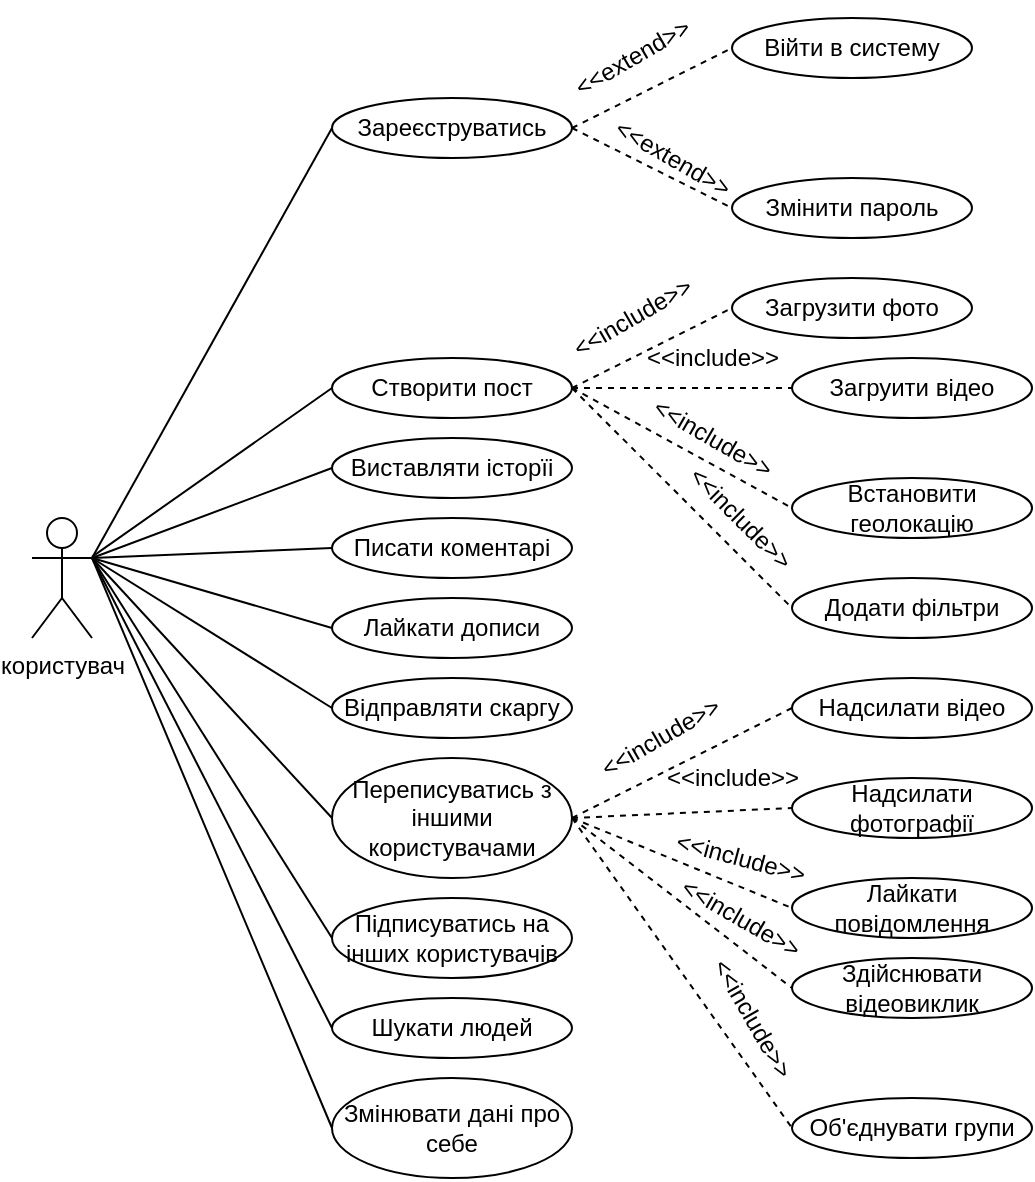<mxfile version="15.7.1" type="github">
  <diagram id="ALGK_6w9bily_czKKvVn" name="Page-1">
    <mxGraphModel dx="998" dy="548" grid="1" gridSize="10" guides="1" tooltips="1" connect="1" arrows="1" fold="1" page="1" pageScale="1" pageWidth="827" pageHeight="1169" math="0" shadow="0">
      <root>
        <mxCell id="0" />
        <mxCell id="1" parent="0" />
        <mxCell id="CYoyYTOHA0EDDvnXfknv-79" value="користувач" style="shape=umlActor;verticalLabelPosition=bottom;verticalAlign=top;html=1;outlineConnect=0;" vertex="1" parent="1">
          <mxGeometry x="60" y="290" width="30" height="60" as="geometry" />
        </mxCell>
        <mxCell id="CYoyYTOHA0EDDvnXfknv-80" value="Створити пост" style="ellipse;whiteSpace=wrap;html=1;" vertex="1" parent="1">
          <mxGeometry x="210" y="210" width="120" height="30" as="geometry" />
        </mxCell>
        <mxCell id="CYoyYTOHA0EDDvnXfknv-81" value="" style="endArrow=none;html=1;rounded=0;entryX=0;entryY=0.5;entryDx=0;entryDy=0;" edge="1" parent="1" source="CYoyYTOHA0EDDvnXfknv-79" target="CYoyYTOHA0EDDvnXfknv-80">
          <mxGeometry width="50" height="50" relative="1" as="geometry">
            <mxPoint x="390" y="310" as="sourcePoint" />
            <mxPoint x="440" y="260" as="targetPoint" />
            <Array as="points" />
          </mxGeometry>
        </mxCell>
        <mxCell id="CYoyYTOHA0EDDvnXfknv-82" value="Виставляти історїі" style="ellipse;whiteSpace=wrap;html=1;" vertex="1" parent="1">
          <mxGeometry x="210" y="250" width="120" height="30" as="geometry" />
        </mxCell>
        <mxCell id="CYoyYTOHA0EDDvnXfknv-83" value="Писати коментарі" style="ellipse;whiteSpace=wrap;html=1;" vertex="1" parent="1">
          <mxGeometry x="210" y="290" width="120" height="30" as="geometry" />
        </mxCell>
        <mxCell id="CYoyYTOHA0EDDvnXfknv-84" value="Війти в систему" style="ellipse;whiteSpace=wrap;html=1;" vertex="1" parent="1">
          <mxGeometry x="410" y="40" width="120" height="30" as="geometry" />
        </mxCell>
        <mxCell id="CYoyYTOHA0EDDvnXfknv-85" value="Лайкати дописи" style="ellipse;whiteSpace=wrap;html=1;" vertex="1" parent="1">
          <mxGeometry x="210" y="330" width="120" height="30" as="geometry" />
        </mxCell>
        <mxCell id="CYoyYTOHA0EDDvnXfknv-86" value="Відправляти скаргу" style="ellipse;whiteSpace=wrap;html=1;" vertex="1" parent="1">
          <mxGeometry x="210" y="370" width="120" height="30" as="geometry" />
        </mxCell>
        <mxCell id="CYoyYTOHA0EDDvnXfknv-87" value="Переписуватись з іншими користувачами" style="ellipse;whiteSpace=wrap;html=1;" vertex="1" parent="1">
          <mxGeometry x="210" y="410" width="120" height="60" as="geometry" />
        </mxCell>
        <mxCell id="CYoyYTOHA0EDDvnXfknv-88" value="Підписуватись на інших користувачів" style="ellipse;whiteSpace=wrap;html=1;" vertex="1" parent="1">
          <mxGeometry x="210" y="480" width="120" height="40" as="geometry" />
        </mxCell>
        <mxCell id="CYoyYTOHA0EDDvnXfknv-89" value="Шукати людей" style="ellipse;whiteSpace=wrap;html=1;" vertex="1" parent="1">
          <mxGeometry x="210" y="530" width="120" height="30" as="geometry" />
        </mxCell>
        <mxCell id="CYoyYTOHA0EDDvnXfknv-90" value="Зареєструватись" style="ellipse;whiteSpace=wrap;html=1;" vertex="1" parent="1">
          <mxGeometry x="210" y="80" width="120" height="30" as="geometry" />
        </mxCell>
        <mxCell id="CYoyYTOHA0EDDvnXfknv-91" value="" style="endArrow=none;html=1;rounded=0;entryX=0;entryY=0.5;entryDx=0;entryDy=0;" edge="1" parent="1" target="CYoyYTOHA0EDDvnXfknv-90">
          <mxGeometry width="50" height="50" relative="1" as="geometry">
            <mxPoint x="90" y="310" as="sourcePoint" />
            <mxPoint x="140" y="260" as="targetPoint" />
          </mxGeometry>
        </mxCell>
        <mxCell id="CYoyYTOHA0EDDvnXfknv-92" value="" style="endArrow=none;html=1;rounded=0;entryX=0;entryY=0.5;entryDx=0;entryDy=0;" edge="1" parent="1" target="CYoyYTOHA0EDDvnXfknv-82">
          <mxGeometry width="50" height="50" relative="1" as="geometry">
            <mxPoint x="90" y="310" as="sourcePoint" />
            <mxPoint x="150" y="270" as="targetPoint" />
          </mxGeometry>
        </mxCell>
        <mxCell id="CYoyYTOHA0EDDvnXfknv-93" value="" style="endArrow=none;html=1;rounded=0;entryX=0;entryY=0.5;entryDx=0;entryDy=0;exitX=1;exitY=0.333;exitDx=0;exitDy=0;exitPerimeter=0;" edge="1" parent="1" source="CYoyYTOHA0EDDvnXfknv-79" target="CYoyYTOHA0EDDvnXfknv-83">
          <mxGeometry width="50" height="50" relative="1" as="geometry">
            <mxPoint x="120" y="370" as="sourcePoint" />
            <mxPoint x="170" y="320" as="targetPoint" />
          </mxGeometry>
        </mxCell>
        <mxCell id="CYoyYTOHA0EDDvnXfknv-94" value="" style="endArrow=none;html=1;rounded=0;entryX=0;entryY=0.5;entryDx=0;entryDy=0;" edge="1" parent="1" target="CYoyYTOHA0EDDvnXfknv-85">
          <mxGeometry width="50" height="50" relative="1" as="geometry">
            <mxPoint x="90" y="310" as="sourcePoint" />
            <mxPoint x="140" y="330" as="targetPoint" />
          </mxGeometry>
        </mxCell>
        <mxCell id="CYoyYTOHA0EDDvnXfknv-95" value="" style="endArrow=none;html=1;rounded=0;entryX=0;entryY=0.5;entryDx=0;entryDy=0;" edge="1" parent="1" target="CYoyYTOHA0EDDvnXfknv-86">
          <mxGeometry width="50" height="50" relative="1" as="geometry">
            <mxPoint x="90" y="310" as="sourcePoint" />
            <mxPoint x="170" y="360" as="targetPoint" />
          </mxGeometry>
        </mxCell>
        <mxCell id="CYoyYTOHA0EDDvnXfknv-96" value="" style="endArrow=none;html=1;rounded=0;entryX=0;entryY=0.5;entryDx=0;entryDy=0;" edge="1" parent="1" target="CYoyYTOHA0EDDvnXfknv-87">
          <mxGeometry width="50" height="50" relative="1" as="geometry">
            <mxPoint x="90" y="310" as="sourcePoint" />
            <mxPoint x="380" y="340" as="targetPoint" />
          </mxGeometry>
        </mxCell>
        <mxCell id="CYoyYTOHA0EDDvnXfknv-97" value="" style="endArrow=none;html=1;rounded=0;entryX=1;entryY=0.333;entryDx=0;entryDy=0;entryPerimeter=0;exitX=0;exitY=0.5;exitDx=0;exitDy=0;" edge="1" parent="1" source="CYoyYTOHA0EDDvnXfknv-88" target="CYoyYTOHA0EDDvnXfknv-79">
          <mxGeometry width="50" height="50" relative="1" as="geometry">
            <mxPoint x="330" y="390" as="sourcePoint" />
            <mxPoint x="380" y="340" as="targetPoint" />
          </mxGeometry>
        </mxCell>
        <mxCell id="CYoyYTOHA0EDDvnXfknv-98" value="" style="endArrow=none;html=1;rounded=0;exitX=0;exitY=0.5;exitDx=0;exitDy=0;" edge="1" parent="1" source="CYoyYTOHA0EDDvnXfknv-89">
          <mxGeometry width="50" height="50" relative="1" as="geometry">
            <mxPoint x="330" y="390" as="sourcePoint" />
            <mxPoint x="90" y="310" as="targetPoint" />
          </mxGeometry>
        </mxCell>
        <mxCell id="CYoyYTOHA0EDDvnXfknv-99" value="" style="endArrow=none;html=1;rounded=0;exitX=1;exitY=0.333;exitDx=0;exitDy=0;exitPerimeter=0;entryX=0;entryY=0.5;entryDx=0;entryDy=0;" edge="1" parent="1" source="CYoyYTOHA0EDDvnXfknv-79" target="CYoyYTOHA0EDDvnXfknv-100">
          <mxGeometry width="50" height="50" relative="1" as="geometry">
            <mxPoint x="330" y="360" as="sourcePoint" />
            <mxPoint x="210" y="550" as="targetPoint" />
          </mxGeometry>
        </mxCell>
        <mxCell id="CYoyYTOHA0EDDvnXfknv-100" value="Змінювати дані про себе" style="ellipse;whiteSpace=wrap;html=1;" vertex="1" parent="1">
          <mxGeometry x="210" y="570" width="120" height="50" as="geometry" />
        </mxCell>
        <mxCell id="CYoyYTOHA0EDDvnXfknv-101" value="" style="endArrow=none;dashed=1;html=1;rounded=0;exitX=1;exitY=0.5;exitDx=0;exitDy=0;entryX=0;entryY=0.5;entryDx=0;entryDy=0;" edge="1" parent="1" source="CYoyYTOHA0EDDvnXfknv-90" target="CYoyYTOHA0EDDvnXfknv-84">
          <mxGeometry width="50" height="50" relative="1" as="geometry">
            <mxPoint x="340" y="130" as="sourcePoint" />
            <mxPoint x="390" y="80" as="targetPoint" />
          </mxGeometry>
        </mxCell>
        <mxCell id="CYoyYTOHA0EDDvnXfknv-102" value="&amp;lt;&amp;lt;extend&amp;gt;&amp;gt;" style="text;html=1;align=center;verticalAlign=middle;resizable=0;points=[];autosize=1;strokeColor=none;fillColor=none;rotation=-30;" vertex="1" parent="1">
          <mxGeometry x="320" y="50" width="80" height="20" as="geometry" />
        </mxCell>
        <mxCell id="CYoyYTOHA0EDDvnXfknv-103" value="Змінити пароль" style="ellipse;whiteSpace=wrap;html=1;" vertex="1" parent="1">
          <mxGeometry x="410" y="120" width="120" height="30" as="geometry" />
        </mxCell>
        <mxCell id="CYoyYTOHA0EDDvnXfknv-104" value="" style="endArrow=none;dashed=1;html=1;rounded=0;exitX=1;exitY=0.5;exitDx=0;exitDy=0;entryX=0;entryY=0.5;entryDx=0;entryDy=0;" edge="1" parent="1" source="CYoyYTOHA0EDDvnXfknv-90" target="CYoyYTOHA0EDDvnXfknv-103">
          <mxGeometry width="50" height="50" relative="1" as="geometry">
            <mxPoint x="340" y="155" as="sourcePoint" />
            <mxPoint x="410" y="140" as="targetPoint" />
          </mxGeometry>
        </mxCell>
        <mxCell id="CYoyYTOHA0EDDvnXfknv-105" value="&amp;lt;&amp;lt;extend&amp;gt;&amp;gt;" style="text;html=1;align=center;verticalAlign=middle;resizable=0;points=[];autosize=1;strokeColor=none;fillColor=none;rotation=30;" vertex="1" parent="1">
          <mxGeometry x="340" y="100" width="80" height="20" as="geometry" />
        </mxCell>
        <mxCell id="CYoyYTOHA0EDDvnXfknv-106" value="Загрузити фото" style="ellipse;whiteSpace=wrap;html=1;" vertex="1" parent="1">
          <mxGeometry x="410" y="170" width="120" height="30" as="geometry" />
        </mxCell>
        <mxCell id="CYoyYTOHA0EDDvnXfknv-107" value="Загруити відео" style="ellipse;whiteSpace=wrap;html=1;" vertex="1" parent="1">
          <mxGeometry x="440" y="210" width="120" height="30" as="geometry" />
        </mxCell>
        <mxCell id="CYoyYTOHA0EDDvnXfknv-108" value="Встановити геолокацію" style="ellipse;whiteSpace=wrap;html=1;" vertex="1" parent="1">
          <mxGeometry x="440" y="270" width="120" height="30" as="geometry" />
        </mxCell>
        <mxCell id="CYoyYTOHA0EDDvnXfknv-109" value="Додати фільтри" style="ellipse;whiteSpace=wrap;html=1;" vertex="1" parent="1">
          <mxGeometry x="440" y="320" width="120" height="30" as="geometry" />
        </mxCell>
        <mxCell id="CYoyYTOHA0EDDvnXfknv-110" value="&amp;lt;&amp;lt;include&amp;gt;&amp;gt;" style="text;html=1;align=center;verticalAlign=middle;resizable=0;points=[];autosize=1;strokeColor=none;fillColor=none;rotation=-30;" vertex="1" parent="1">
          <mxGeometry x="320" y="180" width="80" height="20" as="geometry" />
        </mxCell>
        <mxCell id="CYoyYTOHA0EDDvnXfknv-111" value="&amp;lt;&amp;lt;include&amp;gt;&amp;gt;" style="text;html=1;align=center;verticalAlign=middle;resizable=0;points=[];autosize=1;strokeColor=none;fillColor=none;rotation=0;" vertex="1" parent="1">
          <mxGeometry x="360" y="200" width="80" height="20" as="geometry" />
        </mxCell>
        <mxCell id="CYoyYTOHA0EDDvnXfknv-112" value="&amp;lt;&amp;lt;include&amp;gt;&amp;gt;" style="text;html=1;align=center;verticalAlign=middle;resizable=0;points=[];autosize=1;strokeColor=none;fillColor=none;rotation=30;" vertex="1" parent="1">
          <mxGeometry x="360" y="240" width="80" height="20" as="geometry" />
        </mxCell>
        <mxCell id="CYoyYTOHA0EDDvnXfknv-113" value="&amp;lt;&amp;lt;include&amp;gt;&amp;gt;" style="text;html=1;align=center;verticalAlign=middle;resizable=0;points=[];autosize=1;strokeColor=none;fillColor=none;rotation=45;" vertex="1" parent="1">
          <mxGeometry x="374" y="280" width="80" height="20" as="geometry" />
        </mxCell>
        <mxCell id="CYoyYTOHA0EDDvnXfknv-114" value="" style="endArrow=none;dashed=1;html=1;rounded=0;exitX=1;exitY=0.5;exitDx=0;exitDy=0;entryX=0;entryY=0.5;entryDx=0;entryDy=0;" edge="1" parent="1" source="CYoyYTOHA0EDDvnXfknv-80" target="CYoyYTOHA0EDDvnXfknv-109">
          <mxGeometry width="50" height="50" relative="1" as="geometry">
            <mxPoint x="350" y="390" as="sourcePoint" />
            <mxPoint x="430" y="350" as="targetPoint" />
          </mxGeometry>
        </mxCell>
        <mxCell id="CYoyYTOHA0EDDvnXfknv-115" value="" style="endArrow=none;dashed=1;html=1;rounded=0;exitX=1;exitY=0.5;exitDx=0;exitDy=0;entryX=0;entryY=0.5;entryDx=0;entryDy=0;" edge="1" parent="1" source="CYoyYTOHA0EDDvnXfknv-80" target="CYoyYTOHA0EDDvnXfknv-108">
          <mxGeometry width="50" height="50" relative="1" as="geometry">
            <mxPoint x="340" y="390" as="sourcePoint" />
            <mxPoint x="420" y="350" as="targetPoint" />
          </mxGeometry>
        </mxCell>
        <mxCell id="CYoyYTOHA0EDDvnXfknv-116" value="" style="endArrow=none;dashed=1;html=1;rounded=0;exitX=1;exitY=0.5;exitDx=0;exitDy=0;entryX=0;entryY=0.5;entryDx=0;entryDy=0;" edge="1" parent="1" source="CYoyYTOHA0EDDvnXfknv-80" target="CYoyYTOHA0EDDvnXfknv-107">
          <mxGeometry width="50" height="50" relative="1" as="geometry">
            <mxPoint x="360" y="125" as="sourcePoint" />
            <mxPoint x="440" y="85" as="targetPoint" />
          </mxGeometry>
        </mxCell>
        <mxCell id="CYoyYTOHA0EDDvnXfknv-117" value="" style="endArrow=none;dashed=1;html=1;rounded=0;exitX=1;exitY=0.5;exitDx=0;exitDy=0;entryX=0;entryY=0.5;entryDx=0;entryDy=0;" edge="1" parent="1" source="CYoyYTOHA0EDDvnXfknv-80" target="CYoyYTOHA0EDDvnXfknv-106">
          <mxGeometry width="50" height="50" relative="1" as="geometry">
            <mxPoint x="370" y="135" as="sourcePoint" />
            <mxPoint x="450" y="95" as="targetPoint" />
          </mxGeometry>
        </mxCell>
        <mxCell id="CYoyYTOHA0EDDvnXfknv-118" value="" style="endArrow=none;dashed=1;html=1;rounded=0;exitX=1;exitY=0.5;exitDx=0;exitDy=0;entryX=0;entryY=0.5;entryDx=0;entryDy=0;" edge="1" parent="1" source="CYoyYTOHA0EDDvnXfknv-87" target="CYoyYTOHA0EDDvnXfknv-119">
          <mxGeometry width="50" height="50" relative="1" as="geometry">
            <mxPoint x="355" y="430" as="sourcePoint" />
            <mxPoint x="405" y="380" as="targetPoint" />
          </mxGeometry>
        </mxCell>
        <mxCell id="CYoyYTOHA0EDDvnXfknv-119" value="Надсилати відео" style="ellipse;whiteSpace=wrap;html=1;" vertex="1" parent="1">
          <mxGeometry x="440" y="370" width="120" height="30" as="geometry" />
        </mxCell>
        <mxCell id="CYoyYTOHA0EDDvnXfknv-120" value="Надсилати фотографії" style="ellipse;whiteSpace=wrap;html=1;" vertex="1" parent="1">
          <mxGeometry x="440" y="420" width="120" height="30" as="geometry" />
        </mxCell>
        <mxCell id="CYoyYTOHA0EDDvnXfknv-121" value="Лайкати повідомлення" style="ellipse;whiteSpace=wrap;html=1;" vertex="1" parent="1">
          <mxGeometry x="440" y="470" width="120" height="30" as="geometry" />
        </mxCell>
        <mxCell id="CYoyYTOHA0EDDvnXfknv-122" value="Здійснювати відеовиклик" style="ellipse;whiteSpace=wrap;html=1;" vertex="1" parent="1">
          <mxGeometry x="440" y="510" width="120" height="30" as="geometry" />
        </mxCell>
        <mxCell id="CYoyYTOHA0EDDvnXfknv-123" value="Об&#39;єднувати групи" style="ellipse;whiteSpace=wrap;html=1;" vertex="1" parent="1">
          <mxGeometry x="440" y="580" width="120" height="30" as="geometry" />
        </mxCell>
        <mxCell id="CYoyYTOHA0EDDvnXfknv-124" value="" style="endArrow=none;dashed=1;html=1;rounded=0;exitX=1;exitY=0.5;exitDx=0;exitDy=0;entryX=0;entryY=0.5;entryDx=0;entryDy=0;" edge="1" parent="1" source="CYoyYTOHA0EDDvnXfknv-87" target="CYoyYTOHA0EDDvnXfknv-120">
          <mxGeometry width="50" height="50" relative="1" as="geometry">
            <mxPoint x="340" y="450" as="sourcePoint" />
            <mxPoint x="420" y="395" as="targetPoint" />
          </mxGeometry>
        </mxCell>
        <mxCell id="CYoyYTOHA0EDDvnXfknv-125" value="" style="endArrow=none;dashed=1;html=1;rounded=0;exitX=1;exitY=0.5;exitDx=0;exitDy=0;entryX=0;entryY=0.5;entryDx=0;entryDy=0;" edge="1" parent="1" source="CYoyYTOHA0EDDvnXfknv-87" target="CYoyYTOHA0EDDvnXfknv-121">
          <mxGeometry width="50" height="50" relative="1" as="geometry">
            <mxPoint x="350" y="460" as="sourcePoint" />
            <mxPoint x="430" y="405" as="targetPoint" />
          </mxGeometry>
        </mxCell>
        <mxCell id="CYoyYTOHA0EDDvnXfknv-126" value="" style="endArrow=none;dashed=1;html=1;rounded=0;exitX=1;exitY=0.5;exitDx=0;exitDy=0;entryX=0;entryY=0.5;entryDx=0;entryDy=0;" edge="1" parent="1" source="CYoyYTOHA0EDDvnXfknv-87" target="CYoyYTOHA0EDDvnXfknv-122">
          <mxGeometry width="50" height="50" relative="1" as="geometry">
            <mxPoint x="360" y="470" as="sourcePoint" />
            <mxPoint x="440" y="415" as="targetPoint" />
          </mxGeometry>
        </mxCell>
        <mxCell id="CYoyYTOHA0EDDvnXfknv-127" value="" style="endArrow=none;dashed=1;html=1;rounded=0;exitX=1;exitY=0.5;exitDx=0;exitDy=0;entryX=0;entryY=0.5;entryDx=0;entryDy=0;" edge="1" parent="1" source="CYoyYTOHA0EDDvnXfknv-87" target="CYoyYTOHA0EDDvnXfknv-123">
          <mxGeometry width="50" height="50" relative="1" as="geometry">
            <mxPoint x="370" y="480" as="sourcePoint" />
            <mxPoint x="450" y="425" as="targetPoint" />
          </mxGeometry>
        </mxCell>
        <mxCell id="CYoyYTOHA0EDDvnXfknv-128" value="&amp;lt;&amp;lt;include&amp;gt;&amp;gt;" style="text;html=1;align=center;verticalAlign=middle;resizable=0;points=[];autosize=1;strokeColor=none;fillColor=none;rotation=-30;" vertex="1" parent="1">
          <mxGeometry x="334" y="390" width="80" height="20" as="geometry" />
        </mxCell>
        <mxCell id="CYoyYTOHA0EDDvnXfknv-129" value="&amp;lt;&amp;lt;include&amp;gt;&amp;gt;" style="text;html=1;align=center;verticalAlign=middle;resizable=0;points=[];autosize=1;strokeColor=none;fillColor=none;rotation=0;" vertex="1" parent="1">
          <mxGeometry x="370" y="410" width="80" height="20" as="geometry" />
        </mxCell>
        <mxCell id="CYoyYTOHA0EDDvnXfknv-130" value="&amp;lt;&amp;lt;include&amp;gt;&amp;gt;" style="text;html=1;align=center;verticalAlign=middle;resizable=0;points=[];autosize=1;strokeColor=none;fillColor=none;rotation=15;" vertex="1" parent="1">
          <mxGeometry x="374" y="450" width="80" height="20" as="geometry" />
        </mxCell>
        <mxCell id="CYoyYTOHA0EDDvnXfknv-131" value="&amp;lt;&amp;lt;include&amp;gt;&amp;gt;" style="text;html=1;align=center;verticalAlign=middle;resizable=0;points=[];autosize=1;strokeColor=none;fillColor=none;rotation=30;" vertex="1" parent="1">
          <mxGeometry x="374" y="480" width="80" height="20" as="geometry" />
        </mxCell>
        <mxCell id="CYoyYTOHA0EDDvnXfknv-132" value="&amp;lt;&amp;lt;include&amp;gt;&amp;gt;" style="text;html=1;align=center;verticalAlign=middle;resizable=0;points=[];autosize=1;strokeColor=none;fillColor=none;rotation=60;" vertex="1" parent="1">
          <mxGeometry x="380" y="530" width="80" height="20" as="geometry" />
        </mxCell>
      </root>
    </mxGraphModel>
  </diagram>
</mxfile>
